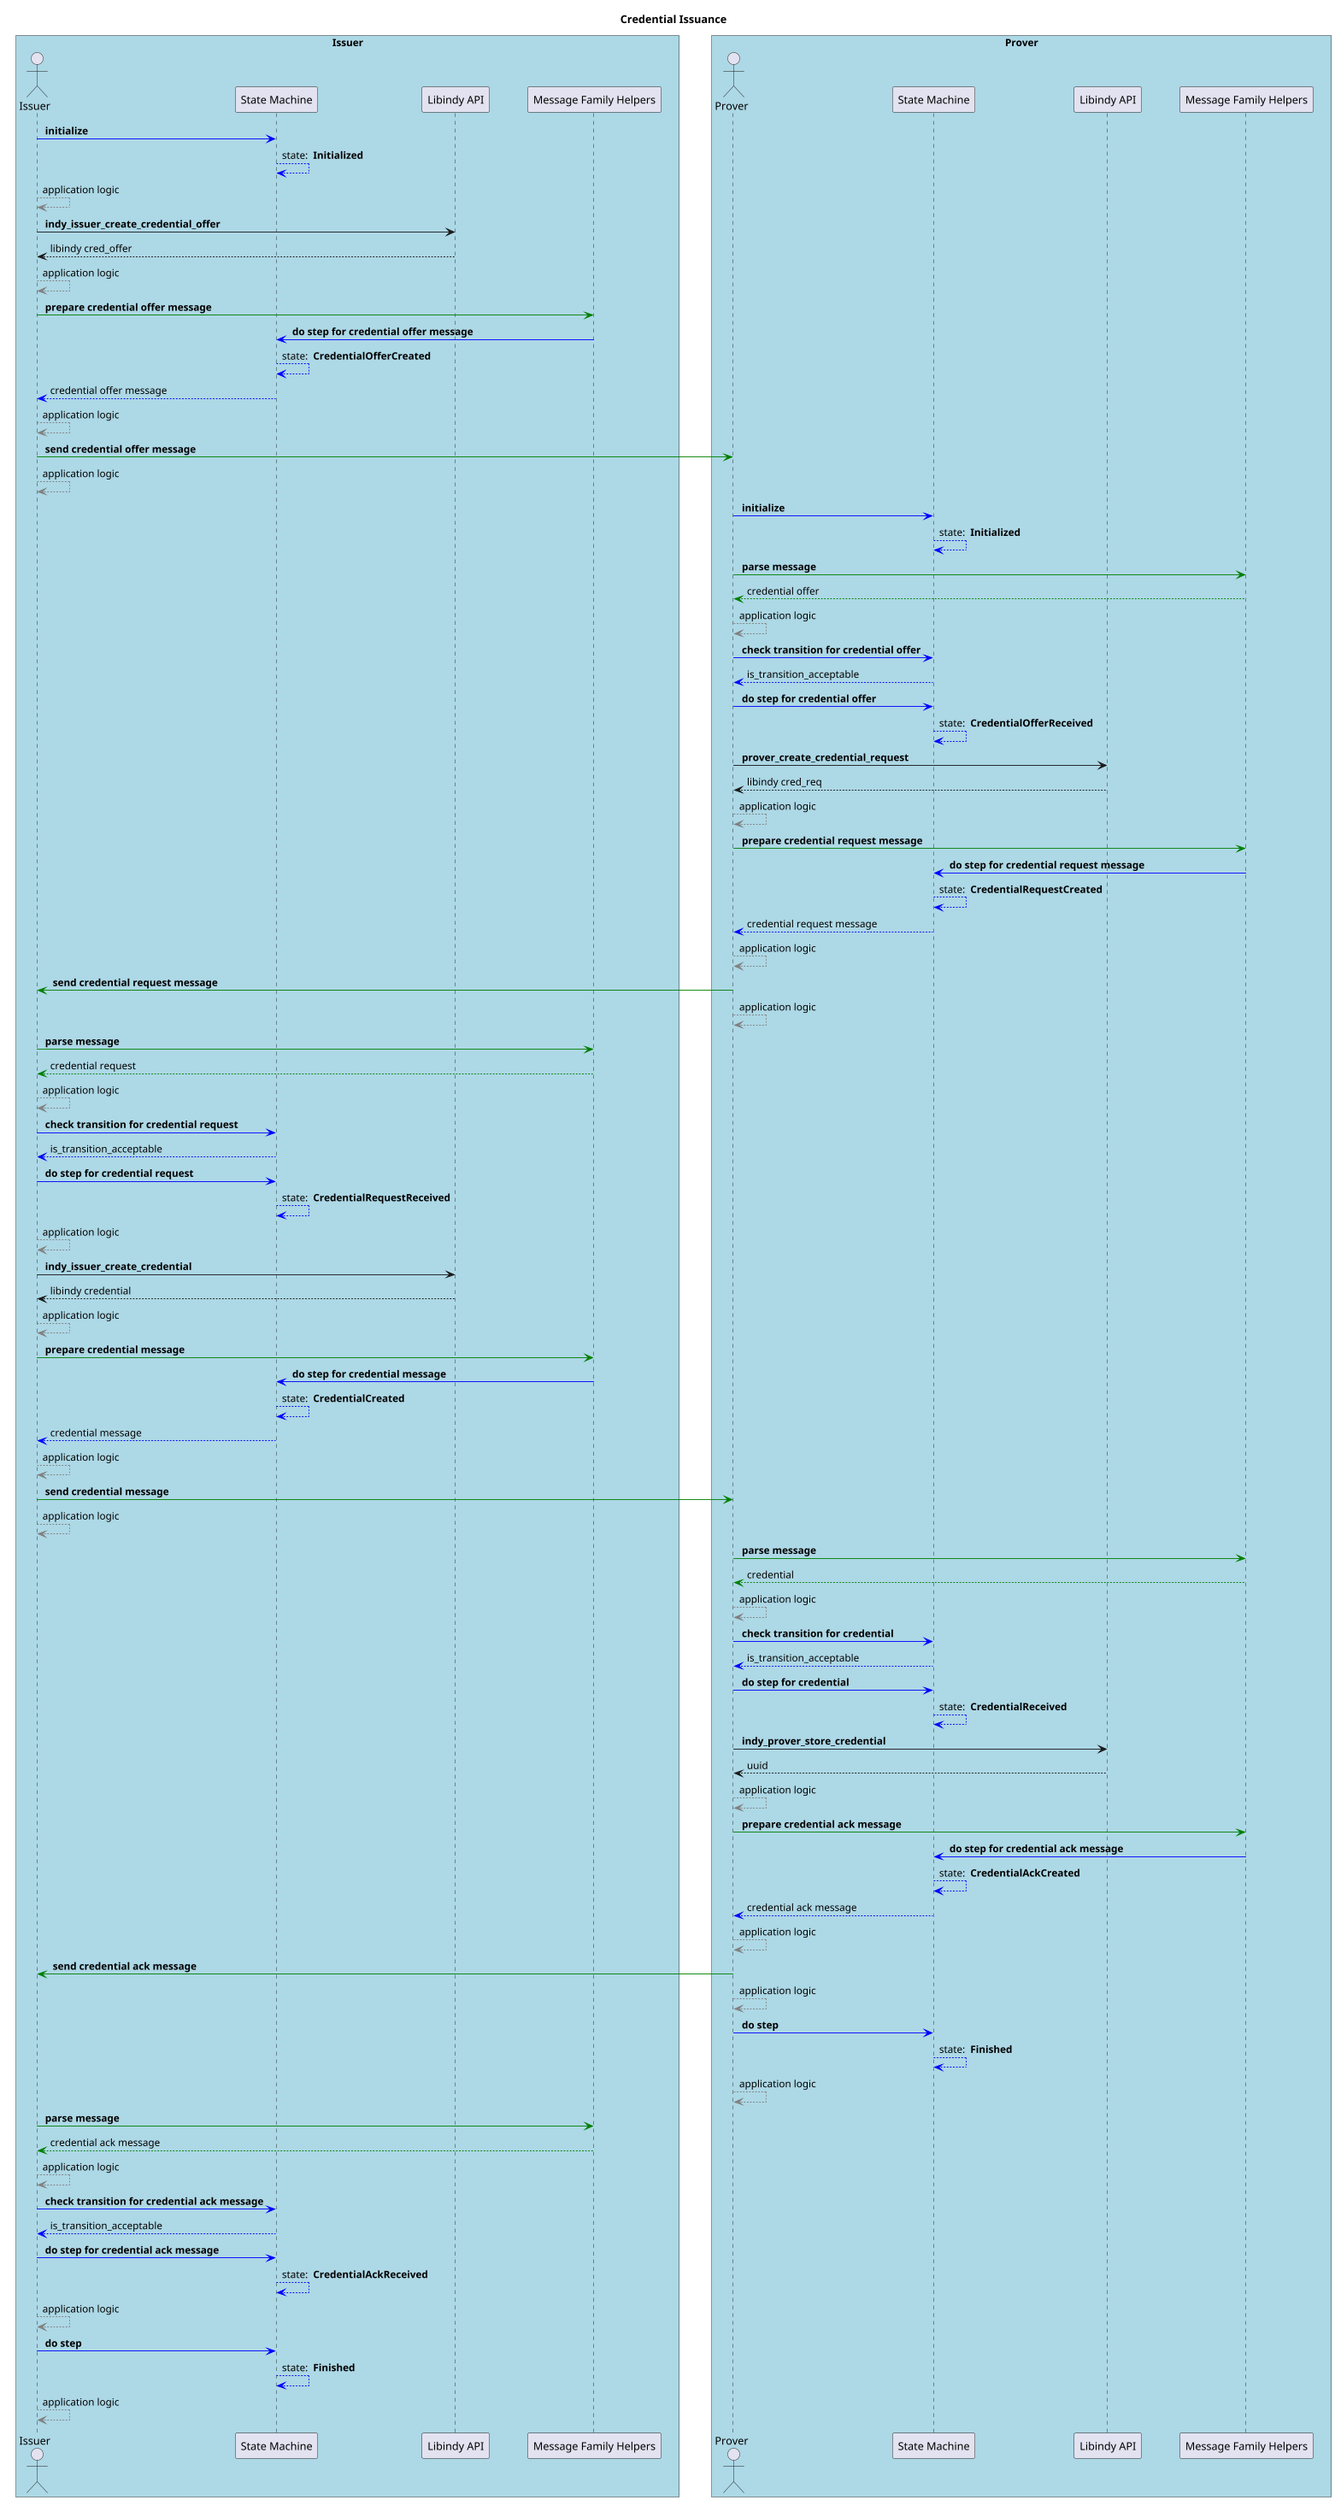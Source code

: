 @startuml
skinparam ParticipantPadding 20
skinparam BoxPadding 20

title Credential Issuance
scale 0.9

box "Issuer" #LightBlue
actor "Issuer" as I
participant "State Machine" as ISM
participant "Libindy API" as ILA
participant "Message Family Helpers" as IH
endbox

box "Prover" #LightBlue
actor "Prover" as P
participant "State Machine" as PSM
participant "Libindy API" as PLA
participant "Message Family Helpers" as PH
endbox

I -[#blue]> ISM: <b> initialize
ISM -[#blue]-> ISM: state: <b> Initialized

I -[#grey]-> I: application logic
I -> ILA: <b> indy_issuer_create_credential_offer
ILA --> I: libindy cred_offer
I -[#grey]-> I: application logic
I -[#green]> IH: <b> prepare credential offer message
IH -[#blue]> ISM: <b> do step for credential offer message
ISM -[#blue]-> ISM: state: <b> CredentialOfferCreated
ISM -[#blue]-> I: credential offer message
I -[#grey]-> I: application logic
I -[#green]> P: <b> send credential offer message
I -[#grey]-> I: application logic

P -[#blue]> PSM: <b> initialize
PSM -[#blue]-> PSM: state: <b> Initialized

P -[#green]> PH: <b> parse message
P <-[#green]- PH: credential offer
P -[#grey]-> P: application logic
P -[#blue]> PSM: <b> check transition for credential offer
PSM -[#blue]-> P: is_transition_acceptable
P -[#blue]> PSM: <b> do step for credential offer
PSM -[#blue]-> PSM: state: <b> CredentialOfferReceived
P -> PLA: <b> prover_create_credential_request
PLA --> P: libindy cred_req
P -[#grey]-> P: application logic
P -[#green]> PH: <b> prepare credential request message
PH -[#blue]> PSM: <b> do step for credential request message
PSM -[#blue]-> PSM: state: <b> CredentialRequestCreated
PSM -[#blue]-> P: credential request message
P -[#grey]-> P: application logic
P -[#green]> I: <b> send credential request message
P -[#grey]-> P: application logic

I -[#green]> IH: <b> parse message
I <-[#green]- IH: credential request
I -[#grey]-> I: application logic
I -[#blue]> ISM: <b> check transition for credential request
ISM -[#blue]-> I: is_transition_acceptable
I -[#blue]> ISM: <b> do step for credential request
ISM -[#blue]-> ISM: state: <b> CredentialRequestReceived
I -[#grey]-> I: application logic
I -> ILA: <b> indy_issuer_create_credential
ILA --> I: libindy credential
I -[#grey]-> I: application logic
I -[#green]> IH: <b> prepare credential message
IH -[#blue]> ISM: <b> do step for credential message
ISM -[#blue]-> ISM: state: <b> CredentialCreated
ISM -[#blue]-> I: credential message
I -[#grey]-> I: application logic
I -[#green]> P: <b> send credential message
I -[#grey]-> I: application logic

P -[#green]> PH: <b> parse message
P <-[#green]- PH: credential
P -[#grey]-> P: application logic
P -[#blue]> PSM: <b> check transition for credential
PSM -[#blue]-> P: is_transition_acceptable
P -[#blue]> PSM: <b> do step for credential
PSM -[#blue]-> PSM: state: <b> CredentialReceived
P -> PLA: <b> indy_prover_store_credential
PLA --> P: uuid
P -[#grey]-> P: application logic
P -[#green]> PH: <b> prepare credential ack message
PH -[#blue]> PSM: <b> do step for credential ack message
PSM -[#blue]-> PSM: state: <b> CredentialAckCreated
PSM -[#blue]-> P:  credential ack message
P -[#grey]-> P: application logic
P -[#green]> I: <b> send credential ack message
P -[#grey]-> P: application logic
P -[#blue]> PSM: <b> do step
PSM -[#blue]-> PSM: state: <b> Finished
P -[#grey]-> P: application logic

I -[#green]> IH: <b> parse message
I <-[#green]- IH: credential ack message
I -[#grey]-> I: application logic
I -[#blue]> ISM: <b> check transition for credential ack message
ISM -[#blue]-> I: is_transition_acceptable
I -[#blue]> ISM: <b> do step for credential ack message
ISM -[#blue]-> ISM: state: <b> CredentialAckReceived
I -[#grey]-> I: application logic
I -[#blue]> ISM: <b> do step
ISM -[#blue]-> ISM: state: <b> Finished
I -[#grey]-> I: application logic

@enduml
